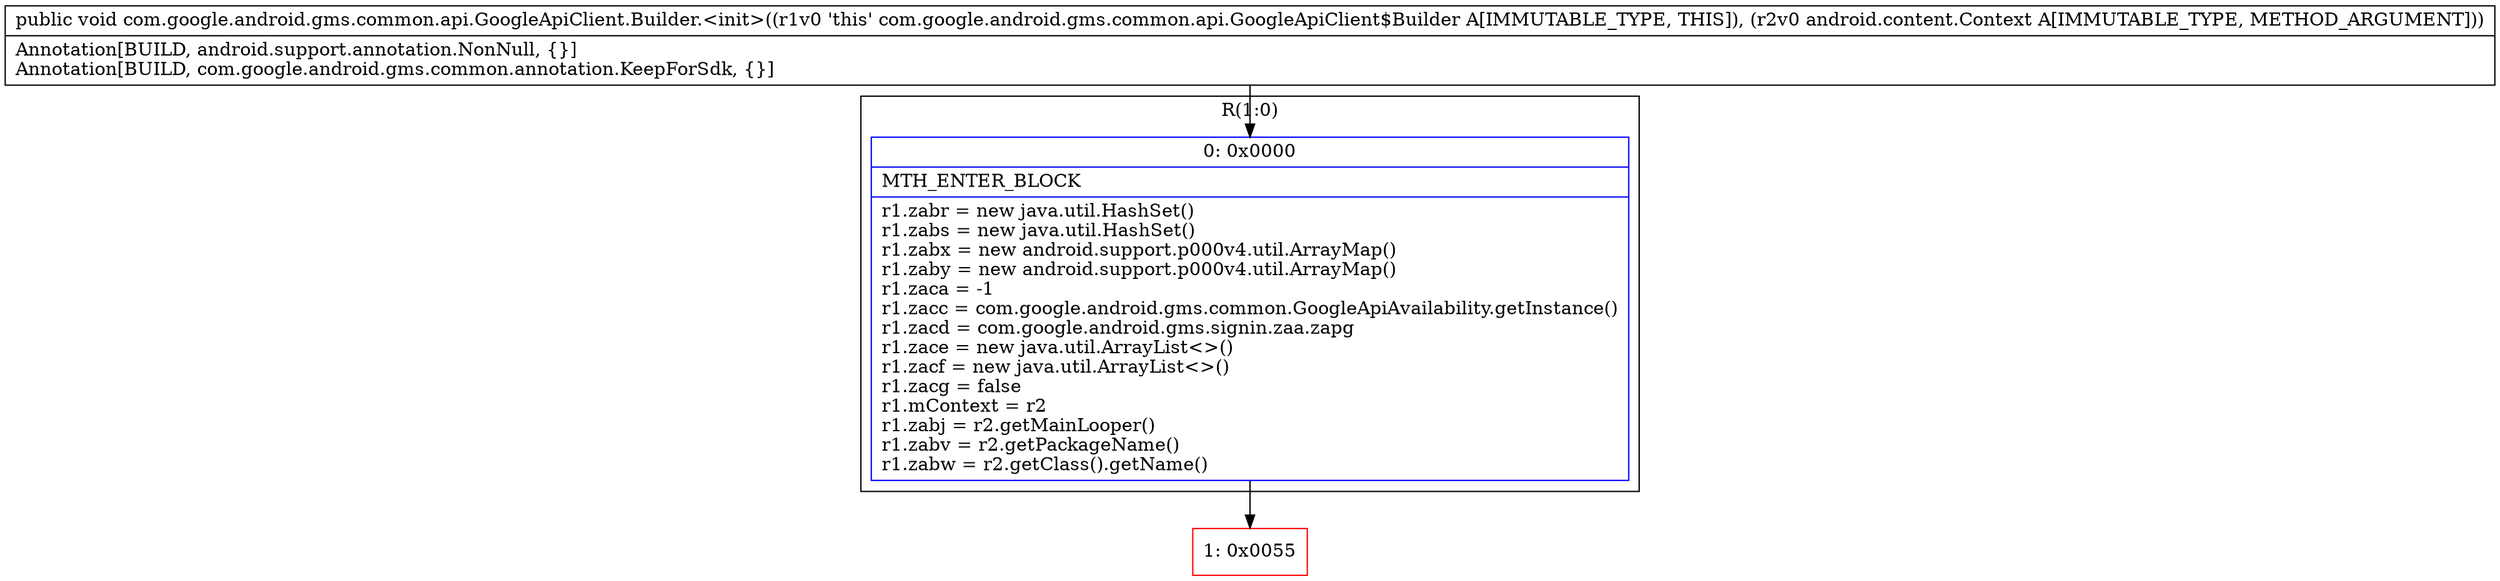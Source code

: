 digraph "CFG forcom.google.android.gms.common.api.GoogleApiClient.Builder.\<init\>(Landroid\/content\/Context;)V" {
subgraph cluster_Region_1758351166 {
label = "R(1:0)";
node [shape=record,color=blue];
Node_0 [shape=record,label="{0\:\ 0x0000|MTH_ENTER_BLOCK\l|r1.zabr = new java.util.HashSet()\lr1.zabs = new java.util.HashSet()\lr1.zabx = new android.support.p000v4.util.ArrayMap()\lr1.zaby = new android.support.p000v4.util.ArrayMap()\lr1.zaca = \-1\lr1.zacc = com.google.android.gms.common.GoogleApiAvailability.getInstance()\lr1.zacd = com.google.android.gms.signin.zaa.zapg\lr1.zace = new java.util.ArrayList\<\>()\lr1.zacf = new java.util.ArrayList\<\>()\lr1.zacg = false\lr1.mContext = r2\lr1.zabj = r2.getMainLooper()\lr1.zabv = r2.getPackageName()\lr1.zabw = r2.getClass().getName()\l}"];
}
Node_1 [shape=record,color=red,label="{1\:\ 0x0055}"];
MethodNode[shape=record,label="{public void com.google.android.gms.common.api.GoogleApiClient.Builder.\<init\>((r1v0 'this' com.google.android.gms.common.api.GoogleApiClient$Builder A[IMMUTABLE_TYPE, THIS]), (r2v0 android.content.Context A[IMMUTABLE_TYPE, METHOD_ARGUMENT]))  | Annotation[BUILD, android.support.annotation.NonNull, \{\}]\lAnnotation[BUILD, com.google.android.gms.common.annotation.KeepForSdk, \{\}]\l}"];
MethodNode -> Node_0;
Node_0 -> Node_1;
}

